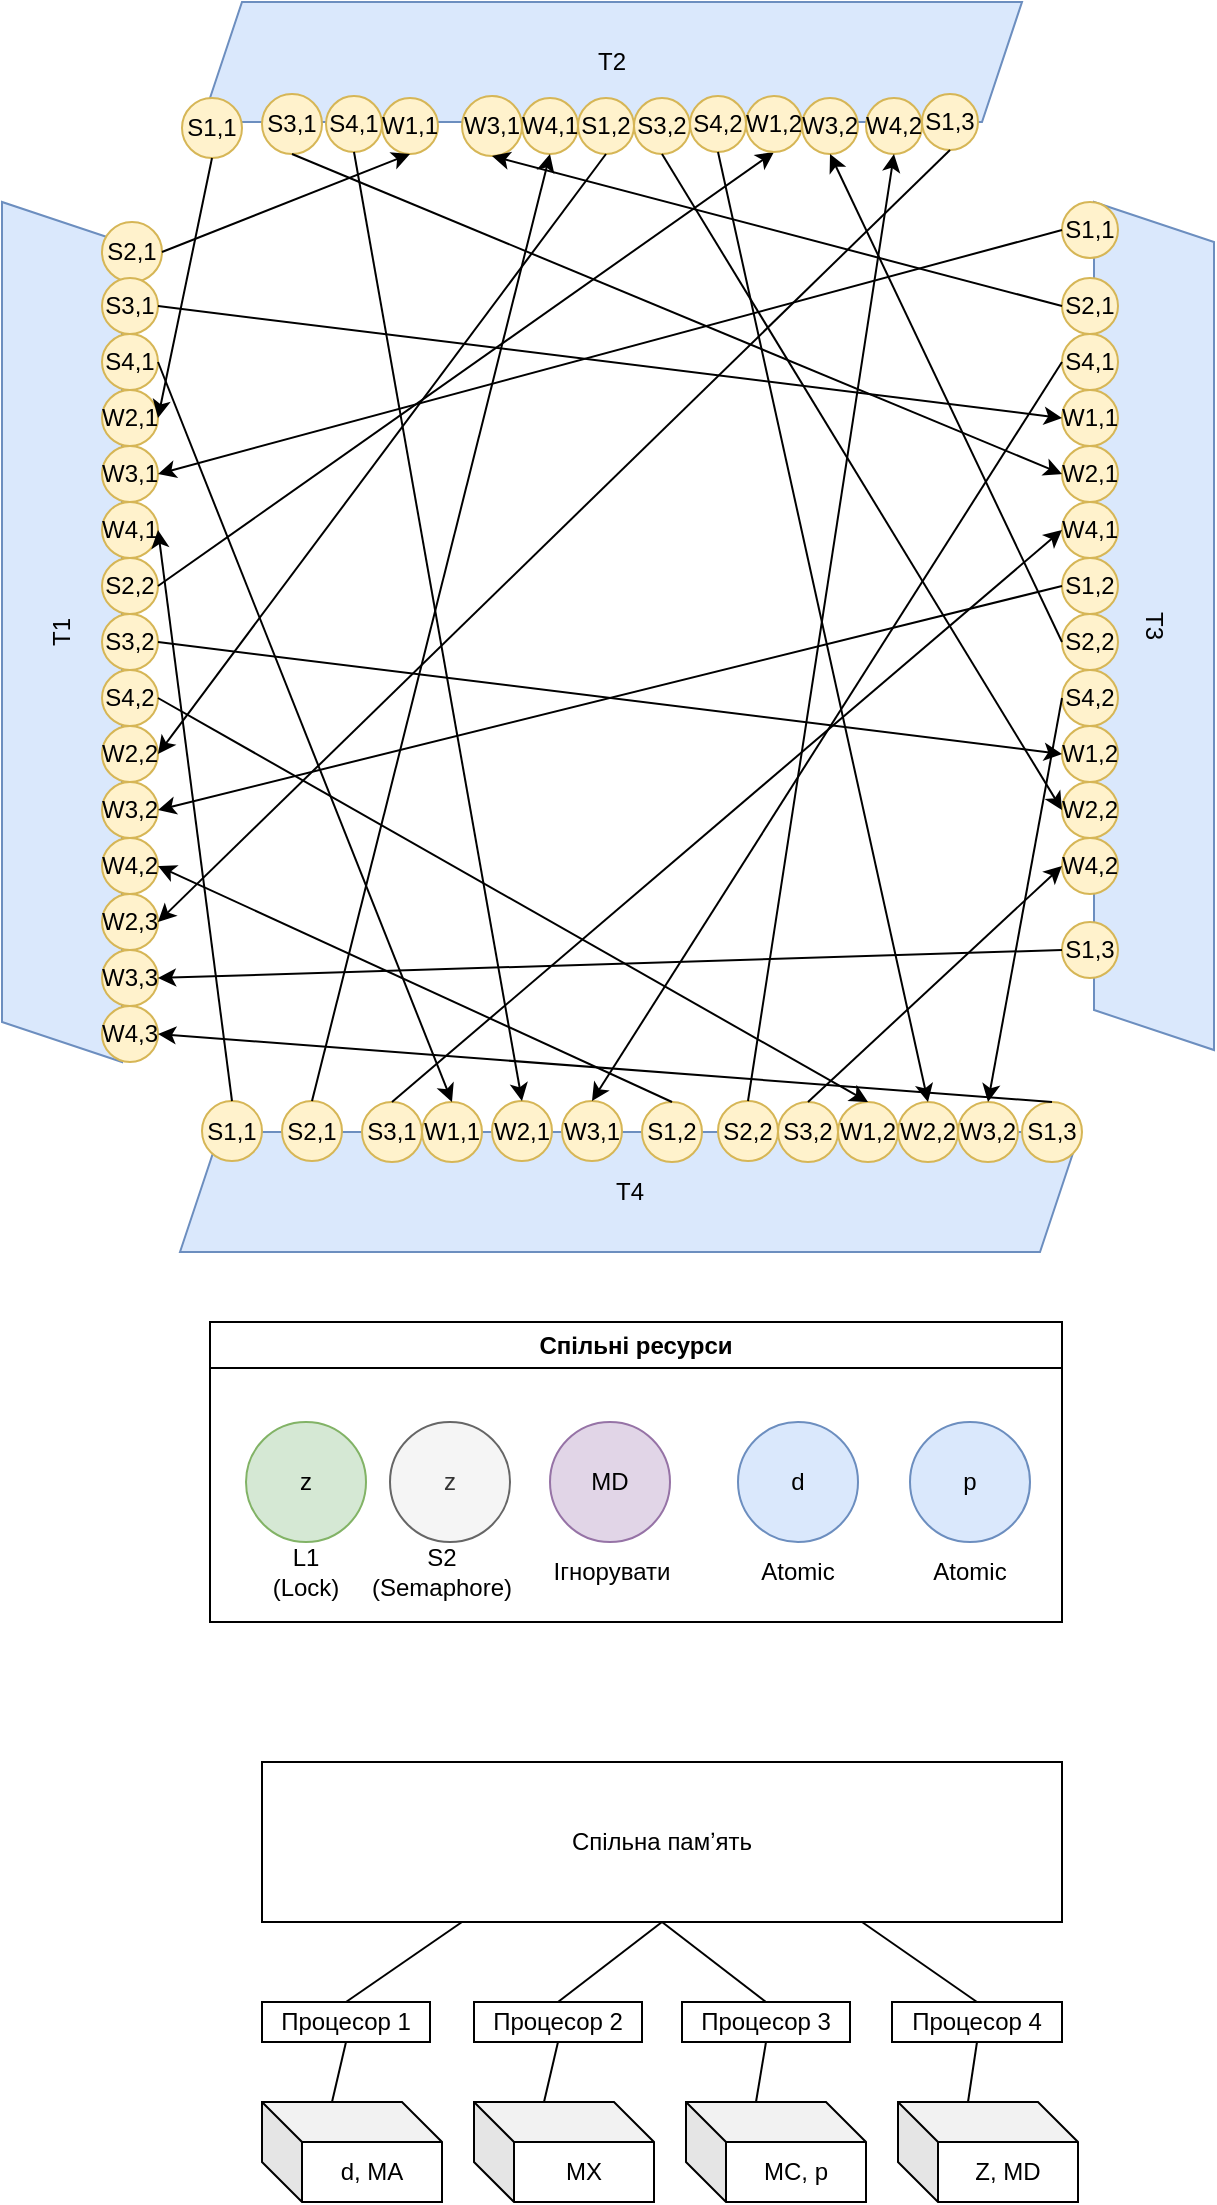 <mxfile version="26.1.1">
  <diagram name="Сторінка-1" id="In92gYPcN5SKaUIocuaQ">
    <mxGraphModel dx="604" dy="346" grid="1" gridSize="10" guides="1" tooltips="1" connect="1" arrows="1" fold="1" page="1" pageScale="1" pageWidth="827" pageHeight="1169" math="0" shadow="0">
      <root>
        <mxCell id="0" />
        <mxCell id="1" parent="0" />
        <mxCell id="Zes0WI2KeH20eFHIl-d8-1" value="T2" style="shape=parallelogram;perimeter=parallelogramPerimeter;whiteSpace=wrap;html=1;fixedSize=1;fillColor=#dae8fc;strokeColor=#6c8ebf;" parent="1" vertex="1">
          <mxGeometry x="200" y="20" width="410" height="60" as="geometry" />
        </mxCell>
        <mxCell id="Zes0WI2KeH20eFHIl-d8-2" value="T1" style="shape=parallelogram;perimeter=parallelogramPerimeter;whiteSpace=wrap;html=1;fixedSize=1;rotation=-90;fillColor=#dae8fc;strokeColor=#6c8ebf;" parent="1" vertex="1">
          <mxGeometry x="-85" y="305" width="430" height="60" as="geometry" />
        </mxCell>
        <mxCell id="Zes0WI2KeH20eFHIl-d8-4" value="T4" style="shape=parallelogram;perimeter=parallelogramPerimeter;whiteSpace=wrap;html=1;fixedSize=1;fillColor=#dae8fc;strokeColor=#6c8ebf;" parent="1" vertex="1">
          <mxGeometry x="189" y="585" width="450" height="60" as="geometry" />
        </mxCell>
        <mxCell id="Zes0WI2KeH20eFHIl-d8-5" value="T3" style="shape=parallelogram;perimeter=parallelogramPerimeter;whiteSpace=wrap;html=1;fixedSize=1;rotation=90;align=center;fillColor=#dae8fc;strokeColor=#6c8ebf;" parent="1" vertex="1">
          <mxGeometry x="464" y="302" width="424" height="60" as="geometry" />
        </mxCell>
        <mxCell id="Zes0WI2KeH20eFHIl-d8-6" value="S1,1" style="ellipse;whiteSpace=wrap;html=1;aspect=fixed;fillColor=#fff2cc;strokeColor=#d6b656;" parent="1" vertex="1">
          <mxGeometry x="190" y="68" width="30" height="30" as="geometry" />
        </mxCell>
        <mxCell id="Zes0WI2KeH20eFHIl-d8-7" value="S3,1" style="ellipse;whiteSpace=wrap;html=1;aspect=fixed;fillColor=#fff2cc;strokeColor=#d6b656;" parent="1" vertex="1">
          <mxGeometry x="230" y="66" width="30" height="30" as="geometry" />
        </mxCell>
        <mxCell id="Zes0WI2KeH20eFHIl-d8-8" value="S4,1" style="ellipse;whiteSpace=wrap;html=1;aspect=fixed;fillColor=#fff2cc;strokeColor=#d6b656;" parent="1" vertex="1">
          <mxGeometry x="262" y="67" width="28" height="28" as="geometry" />
        </mxCell>
        <mxCell id="Zes0WI2KeH20eFHIl-d8-9" value="W1,1" style="ellipse;whiteSpace=wrap;html=1;aspect=fixed;fillColor=#fff2cc;strokeColor=#d6b656;" parent="1" vertex="1">
          <mxGeometry x="290" y="68" width="28" height="28" as="geometry" />
        </mxCell>
        <mxCell id="Zes0WI2KeH20eFHIl-d8-87" value="W3,1" style="ellipse;whiteSpace=wrap;html=1;aspect=fixed;fillColor=#fff2cc;strokeColor=#d6b656;" parent="1" vertex="1">
          <mxGeometry x="330" y="67" width="30" height="30" as="geometry" />
        </mxCell>
        <mxCell id="Zes0WI2KeH20eFHIl-d8-88" value="W4,1" style="ellipse;whiteSpace=wrap;html=1;aspect=fixed;fillColor=#fff2cc;strokeColor=#d6b656;" parent="1" vertex="1">
          <mxGeometry x="360" y="68" width="28" height="28" as="geometry" />
        </mxCell>
        <mxCell id="Zes0WI2KeH20eFHIl-d8-89" value="S1,2" style="ellipse;whiteSpace=wrap;html=1;aspect=fixed;fillColor=#fff2cc;strokeColor=#d6b656;" parent="1" vertex="1">
          <mxGeometry x="388" y="68" width="28" height="28" as="geometry" />
        </mxCell>
        <mxCell id="Zes0WI2KeH20eFHIl-d8-90" value="S3,2" style="ellipse;whiteSpace=wrap;html=1;aspect=fixed;fillColor=#fff2cc;strokeColor=#d6b656;" parent="1" vertex="1">
          <mxGeometry x="416" y="68" width="28" height="28" as="geometry" />
        </mxCell>
        <mxCell id="Zes0WI2KeH20eFHIl-d8-91" value="S4,2" style="ellipse;whiteSpace=wrap;html=1;aspect=fixed;fillColor=#fff2cc;strokeColor=#d6b656;" parent="1" vertex="1">
          <mxGeometry x="444" y="67" width="28" height="28" as="geometry" />
        </mxCell>
        <mxCell id="Zes0WI2KeH20eFHIl-d8-92" value="W4,2" style="ellipse;whiteSpace=wrap;html=1;aspect=fixed;fillColor=#fff2cc;strokeColor=#d6b656;" parent="1" vertex="1">
          <mxGeometry x="532" y="68" width="28" height="28" as="geometry" />
        </mxCell>
        <mxCell id="Zes0WI2KeH20eFHIl-d8-93" value="S1,3" style="ellipse;whiteSpace=wrap;html=1;aspect=fixed;fillColor=#fff2cc;strokeColor=#d6b656;" parent="1" vertex="1">
          <mxGeometry x="560" y="66" width="28" height="28" as="geometry" />
        </mxCell>
        <mxCell id="Zes0WI2KeH20eFHIl-d8-97" value="S2,1" style="ellipse;whiteSpace=wrap;html=1;aspect=fixed;fillColor=#fff2cc;strokeColor=#d6b656;" parent="1" vertex="1">
          <mxGeometry x="150" y="130" width="30" height="30" as="geometry" />
        </mxCell>
        <mxCell id="Zes0WI2KeH20eFHIl-d8-98" value="S3,1" style="ellipse;whiteSpace=wrap;html=1;aspect=fixed;fillColor=#fff2cc;strokeColor=#d6b656;" parent="1" vertex="1">
          <mxGeometry x="150" y="158" width="28" height="28" as="geometry" />
        </mxCell>
        <mxCell id="Zes0WI2KeH20eFHIl-d8-99" value="S4,1" style="ellipse;whiteSpace=wrap;html=1;aspect=fixed;fillColor=#fff2cc;strokeColor=#d6b656;" parent="1" vertex="1">
          <mxGeometry x="150" y="186" width="28" height="28" as="geometry" />
        </mxCell>
        <mxCell id="Zes0WI2KeH20eFHIl-d8-100" value="W2,1" style="ellipse;whiteSpace=wrap;html=1;aspect=fixed;fillColor=#fff2cc;strokeColor=#d6b656;" parent="1" vertex="1">
          <mxGeometry x="150" y="214" width="28" height="28" as="geometry" />
        </mxCell>
        <mxCell id="Zes0WI2KeH20eFHIl-d8-101" value="W3,1" style="ellipse;whiteSpace=wrap;html=1;aspect=fixed;fillColor=#fff2cc;strokeColor=#d6b656;" parent="1" vertex="1">
          <mxGeometry x="150" y="242" width="28" height="28" as="geometry" />
        </mxCell>
        <mxCell id="Zes0WI2KeH20eFHIl-d8-102" value="W4,1" style="ellipse;whiteSpace=wrap;html=1;aspect=fixed;fillColor=#fff2cc;strokeColor=#d6b656;" parent="1" vertex="1">
          <mxGeometry x="150" y="270" width="28" height="28" as="geometry" />
        </mxCell>
        <mxCell id="Zes0WI2KeH20eFHIl-d8-103" value="S2,2" style="ellipse;whiteSpace=wrap;html=1;aspect=fixed;fillColor=#fff2cc;strokeColor=#d6b656;" parent="1" vertex="1">
          <mxGeometry x="150" y="298" width="28" height="28" as="geometry" />
        </mxCell>
        <mxCell id="Zes0WI2KeH20eFHIl-d8-104" value="S3,2" style="ellipse;whiteSpace=wrap;html=1;aspect=fixed;fillColor=#fff2cc;strokeColor=#d6b656;" parent="1" vertex="1">
          <mxGeometry x="150" y="326" width="28" height="28" as="geometry" />
        </mxCell>
        <mxCell id="Zes0WI2KeH20eFHIl-d8-105" value="S4,2" style="ellipse;whiteSpace=wrap;html=1;aspect=fixed;fillColor=#fff2cc;strokeColor=#d6b656;" parent="1" vertex="1">
          <mxGeometry x="150" y="354" width="28" height="28" as="geometry" />
        </mxCell>
        <mxCell id="Zes0WI2KeH20eFHIl-d8-106" value="W2,2" style="ellipse;whiteSpace=wrap;html=1;aspect=fixed;fillColor=#fff2cc;strokeColor=#d6b656;" parent="1" vertex="1">
          <mxGeometry x="150" y="382" width="28" height="28" as="geometry" />
        </mxCell>
        <mxCell id="Zes0WI2KeH20eFHIl-d8-107" value="W3,2" style="ellipse;whiteSpace=wrap;html=1;aspect=fixed;fillColor=#fff2cc;strokeColor=#d6b656;" parent="1" vertex="1">
          <mxGeometry x="150" y="410" width="28" height="28" as="geometry" />
        </mxCell>
        <mxCell id="Zes0WI2KeH20eFHIl-d8-108" value="W4,2" style="ellipse;whiteSpace=wrap;html=1;aspect=fixed;fillColor=#fff2cc;strokeColor=#d6b656;" parent="1" vertex="1">
          <mxGeometry x="150" y="438" width="28" height="28" as="geometry" />
        </mxCell>
        <mxCell id="Zes0WI2KeH20eFHIl-d8-109" value="W2,3" style="ellipse;whiteSpace=wrap;html=1;aspect=fixed;fillColor=#fff2cc;strokeColor=#d6b656;" parent="1" vertex="1">
          <mxGeometry x="150" y="466" width="28" height="28" as="geometry" />
        </mxCell>
        <mxCell id="Zes0WI2KeH20eFHIl-d8-110" value="W3,3" style="ellipse;whiteSpace=wrap;html=1;aspect=fixed;fillColor=#fff2cc;strokeColor=#d6b656;" parent="1" vertex="1">
          <mxGeometry x="150" y="494" width="28" height="28" as="geometry" />
        </mxCell>
        <mxCell id="Zes0WI2KeH20eFHIl-d8-111" value="W4,3" style="ellipse;whiteSpace=wrap;html=1;aspect=fixed;fillColor=#fff2cc;strokeColor=#d6b656;" parent="1" vertex="1">
          <mxGeometry x="150" y="522" width="28" height="28" as="geometry" />
        </mxCell>
        <mxCell id="Zes0WI2KeH20eFHIl-d8-112" value="S1,1" style="ellipse;whiteSpace=wrap;html=1;aspect=fixed;fillColor=#fff2cc;strokeColor=#d6b656;" parent="1" vertex="1">
          <mxGeometry x="630" y="120" width="28" height="28" as="geometry" />
        </mxCell>
        <mxCell id="Zes0WI2KeH20eFHIl-d8-114" value="S2,1" style="ellipse;whiteSpace=wrap;html=1;aspect=fixed;fillColor=#fff2cc;strokeColor=#d6b656;" parent="1" vertex="1">
          <mxGeometry x="630" y="158" width="28" height="28" as="geometry" />
        </mxCell>
        <mxCell id="Zes0WI2KeH20eFHIl-d8-115" value="S4,1" style="ellipse;whiteSpace=wrap;html=1;aspect=fixed;fillColor=#fff2cc;strokeColor=#d6b656;" parent="1" vertex="1">
          <mxGeometry x="630" y="186" width="28" height="28" as="geometry" />
        </mxCell>
        <mxCell id="Zes0WI2KeH20eFHIl-d8-116" value="W1,1" style="ellipse;whiteSpace=wrap;html=1;aspect=fixed;fillColor=#fff2cc;strokeColor=#d6b656;" parent="1" vertex="1">
          <mxGeometry x="630" y="214" width="28" height="28" as="geometry" />
        </mxCell>
        <mxCell id="Zes0WI2KeH20eFHIl-d8-117" value="W2,1" style="ellipse;whiteSpace=wrap;html=1;aspect=fixed;fillColor=#fff2cc;strokeColor=#d6b656;" parent="1" vertex="1">
          <mxGeometry x="630" y="242" width="28" height="28" as="geometry" />
        </mxCell>
        <mxCell id="Zes0WI2KeH20eFHIl-d8-118" value="W4,1" style="ellipse;whiteSpace=wrap;html=1;aspect=fixed;fillColor=#fff2cc;strokeColor=#d6b656;" parent="1" vertex="1">
          <mxGeometry x="630" y="270" width="28" height="28" as="geometry" />
        </mxCell>
        <mxCell id="Zes0WI2KeH20eFHIl-d8-119" value="S1,2" style="ellipse;whiteSpace=wrap;html=1;aspect=fixed;fillColor=#fff2cc;strokeColor=#d6b656;" parent="1" vertex="1">
          <mxGeometry x="630" y="298" width="28" height="28" as="geometry" />
        </mxCell>
        <mxCell id="Zes0WI2KeH20eFHIl-d8-120" value="S2,2" style="ellipse;whiteSpace=wrap;html=1;aspect=fixed;fillColor=#fff2cc;strokeColor=#d6b656;" parent="1" vertex="1">
          <mxGeometry x="630" y="326" width="28" height="28" as="geometry" />
        </mxCell>
        <mxCell id="Zes0WI2KeH20eFHIl-d8-121" value="S4,2" style="ellipse;whiteSpace=wrap;html=1;aspect=fixed;fillColor=#fff2cc;strokeColor=#d6b656;" parent="1" vertex="1">
          <mxGeometry x="630" y="354" width="28" height="28" as="geometry" />
        </mxCell>
        <mxCell id="Zes0WI2KeH20eFHIl-d8-122" value="W1,2" style="ellipse;whiteSpace=wrap;html=1;aspect=fixed;fillColor=#fff2cc;strokeColor=#d6b656;" parent="1" vertex="1">
          <mxGeometry x="630" y="382" width="28" height="28" as="geometry" />
        </mxCell>
        <mxCell id="Zes0WI2KeH20eFHIl-d8-123" value="W2,2" style="ellipse;whiteSpace=wrap;html=1;aspect=fixed;fillColor=#fff2cc;strokeColor=#d6b656;" parent="1" vertex="1">
          <mxGeometry x="630" y="410" width="28" height="28" as="geometry" />
        </mxCell>
        <mxCell id="Zes0WI2KeH20eFHIl-d8-124" value="W4,2" style="ellipse;whiteSpace=wrap;html=1;aspect=fixed;fillColor=#fff2cc;strokeColor=#d6b656;" parent="1" vertex="1">
          <mxGeometry x="630" y="438" width="28" height="28" as="geometry" />
        </mxCell>
        <mxCell id="Zes0WI2KeH20eFHIl-d8-125" value="S1,3" style="ellipse;whiteSpace=wrap;html=1;aspect=fixed;fillColor=#fff2cc;strokeColor=#d6b656;" parent="1" vertex="1">
          <mxGeometry x="630" y="480" width="28" height="28" as="geometry" />
        </mxCell>
        <mxCell id="Zes0WI2KeH20eFHIl-d8-126" value="S1,1" style="ellipse;whiteSpace=wrap;html=1;aspect=fixed;fillColor=#fff2cc;strokeColor=#d6b656;" parent="1" vertex="1">
          <mxGeometry x="200" y="569.5" width="30" height="30" as="geometry" />
        </mxCell>
        <mxCell id="Zes0WI2KeH20eFHIl-d8-128" value="S2,1" style="ellipse;whiteSpace=wrap;html=1;aspect=fixed;fillColor=#fff2cc;strokeColor=#d6b656;" parent="1" vertex="1">
          <mxGeometry x="240" y="569.5" width="30" height="30" as="geometry" />
        </mxCell>
        <mxCell id="Zes0WI2KeH20eFHIl-d8-129" value="S3,1" style="ellipse;whiteSpace=wrap;html=1;aspect=fixed;fillColor=#fff2cc;strokeColor=#d6b656;" parent="1" vertex="1">
          <mxGeometry x="280" y="570" width="30" height="30" as="geometry" />
        </mxCell>
        <mxCell id="Zes0WI2KeH20eFHIl-d8-130" value="W1,1" style="ellipse;whiteSpace=wrap;html=1;aspect=fixed;fillColor=#fff2cc;strokeColor=#d6b656;" parent="1" vertex="1">
          <mxGeometry x="310" y="570" width="30" height="30" as="geometry" />
        </mxCell>
        <mxCell id="Zes0WI2KeH20eFHIl-d8-131" value="W2,1" style="ellipse;whiteSpace=wrap;html=1;aspect=fixed;fillColor=#fff2cc;strokeColor=#d6b656;" parent="1" vertex="1">
          <mxGeometry x="345" y="569.5" width="30" height="30" as="geometry" />
        </mxCell>
        <mxCell id="Zes0WI2KeH20eFHIl-d8-132" value="W3,1" style="ellipse;whiteSpace=wrap;html=1;aspect=fixed;fillColor=#fff2cc;strokeColor=#d6b656;" parent="1" vertex="1">
          <mxGeometry x="380" y="569.5" width="30" height="30" as="geometry" />
        </mxCell>
        <mxCell id="Zes0WI2KeH20eFHIl-d8-133" value="S1,2" style="ellipse;whiteSpace=wrap;html=1;aspect=fixed;fillColor=#fff2cc;strokeColor=#d6b656;" parent="1" vertex="1">
          <mxGeometry x="420" y="570" width="30" height="30" as="geometry" />
        </mxCell>
        <mxCell id="Zes0WI2KeH20eFHIl-d8-134" value="S2,2" style="ellipse;whiteSpace=wrap;html=1;aspect=fixed;fillColor=#fff2cc;strokeColor=#d6b656;" parent="1" vertex="1">
          <mxGeometry x="458" y="569.5" width="30" height="30" as="geometry" />
        </mxCell>
        <mxCell id="Zes0WI2KeH20eFHIl-d8-135" value="S3,2" style="ellipse;whiteSpace=wrap;html=1;aspect=fixed;fillColor=#fff2cc;strokeColor=#d6b656;" parent="1" vertex="1">
          <mxGeometry x="488" y="570" width="30" height="30" as="geometry" />
        </mxCell>
        <mxCell id="Zes0WI2KeH20eFHIl-d8-136" value="W1,2" style="ellipse;whiteSpace=wrap;html=1;aspect=fixed;fillColor=#fff2cc;strokeColor=#d6b656;" parent="1" vertex="1">
          <mxGeometry x="518" y="570" width="30" height="30" as="geometry" />
        </mxCell>
        <mxCell id="Zes0WI2KeH20eFHIl-d8-137" value="W2,2" style="ellipse;whiteSpace=wrap;html=1;aspect=fixed;fillColor=#fff2cc;strokeColor=#d6b656;" parent="1" vertex="1">
          <mxGeometry x="548" y="570" width="30" height="30" as="geometry" />
        </mxCell>
        <mxCell id="Zes0WI2KeH20eFHIl-d8-138" value="W3,2" style="ellipse;whiteSpace=wrap;html=1;aspect=fixed;fillColor=#fff2cc;strokeColor=#d6b656;" parent="1" vertex="1">
          <mxGeometry x="578" y="570" width="30" height="30" as="geometry" />
        </mxCell>
        <mxCell id="Zes0WI2KeH20eFHIl-d8-139" value="S1,3" style="ellipse;whiteSpace=wrap;html=1;aspect=fixed;fillColor=#fff2cc;strokeColor=#d6b656;" parent="1" vertex="1">
          <mxGeometry x="610" y="570" width="30" height="30" as="geometry" />
        </mxCell>
        <mxCell id="Zes0WI2KeH20eFHIl-d8-140" value="" style="endArrow=classic;html=1;rounded=0;entryX=0.5;entryY=1;entryDx=0;entryDy=0;" parent="1" target="Zes0WI2KeH20eFHIl-d8-9" edge="1">
          <mxGeometry width="50" height="50" relative="1" as="geometry">
            <mxPoint x="180" y="145" as="sourcePoint" />
            <mxPoint x="230" y="95" as="targetPoint" />
          </mxGeometry>
        </mxCell>
        <mxCell id="Zes0WI2KeH20eFHIl-d8-141" value="" style="endArrow=classic;html=1;rounded=0;exitX=1;exitY=0.5;exitDx=0;exitDy=0;entryX=0;entryY=0.5;entryDx=0;entryDy=0;" parent="1" source="Zes0WI2KeH20eFHIl-d8-98" target="Zes0WI2KeH20eFHIl-d8-116" edge="1">
          <mxGeometry width="50" height="50" relative="1" as="geometry">
            <mxPoint x="180" y="170" as="sourcePoint" />
            <mxPoint x="230" y="120" as="targetPoint" />
          </mxGeometry>
        </mxCell>
        <mxCell id="Zes0WI2KeH20eFHIl-d8-142" value="" style="endArrow=classic;html=1;rounded=0;exitX=1;exitY=0.5;exitDx=0;exitDy=0;entryX=0.5;entryY=0;entryDx=0;entryDy=0;" parent="1" source="Zes0WI2KeH20eFHIl-d8-99" target="Zes0WI2KeH20eFHIl-d8-130" edge="1">
          <mxGeometry width="50" height="50" relative="1" as="geometry">
            <mxPoint x="210" y="260" as="sourcePoint" />
            <mxPoint x="260" y="210" as="targetPoint" />
          </mxGeometry>
        </mxCell>
        <mxCell id="Zes0WI2KeH20eFHIl-d8-143" value="" style="endArrow=classic;html=1;rounded=0;exitX=1;exitY=0.5;exitDx=0;exitDy=0;entryX=0.5;entryY=1;entryDx=0;entryDy=0;" parent="1" source="Zes0WI2KeH20eFHIl-d8-103" target="Zes0WI2KeH20eFHIl-d8-145" edge="1">
          <mxGeometry width="50" height="50" relative="1" as="geometry">
            <mxPoint x="180" y="310" as="sourcePoint" />
            <mxPoint x="290" y="210" as="targetPoint" />
          </mxGeometry>
        </mxCell>
        <mxCell id="Zes0WI2KeH20eFHIl-d8-144" value="W3,2" style="ellipse;whiteSpace=wrap;html=1;aspect=fixed;fillColor=#fff2cc;strokeColor=#d6b656;" parent="1" vertex="1">
          <mxGeometry x="500" y="68" width="28" height="28" as="geometry" />
        </mxCell>
        <mxCell id="Zes0WI2KeH20eFHIl-d8-145" value="W1,2" style="ellipse;whiteSpace=wrap;html=1;aspect=fixed;fillColor=#fff2cc;strokeColor=#d6b656;" parent="1" vertex="1">
          <mxGeometry x="472" y="67" width="28" height="28" as="geometry" />
        </mxCell>
        <mxCell id="Zes0WI2KeH20eFHIl-d8-147" value="" style="endArrow=classic;html=1;rounded=0;exitX=1;exitY=0.5;exitDx=0;exitDy=0;entryX=0;entryY=0.5;entryDx=0;entryDy=0;" parent="1" source="Zes0WI2KeH20eFHIl-d8-104" target="Zes0WI2KeH20eFHIl-d8-122" edge="1">
          <mxGeometry width="50" height="50" relative="1" as="geometry">
            <mxPoint x="190" y="340" as="sourcePoint" />
            <mxPoint x="240" y="290" as="targetPoint" />
          </mxGeometry>
        </mxCell>
        <mxCell id="Zes0WI2KeH20eFHIl-d8-148" value="" style="endArrow=classic;html=1;rounded=0;exitX=1;exitY=0.5;exitDx=0;exitDy=0;entryX=0.5;entryY=0;entryDx=0;entryDy=0;" parent="1" source="Zes0WI2KeH20eFHIl-d8-105" target="Zes0WI2KeH20eFHIl-d8-136" edge="1">
          <mxGeometry width="50" height="50" relative="1" as="geometry">
            <mxPoint x="270" y="430" as="sourcePoint" />
            <mxPoint x="320" y="380" as="targetPoint" />
          </mxGeometry>
        </mxCell>
        <mxCell id="Zes0WI2KeH20eFHIl-d8-149" value="" style="endArrow=classic;html=1;rounded=0;exitX=0.5;exitY=1;exitDx=0;exitDy=0;entryX=1;entryY=0.5;entryDx=0;entryDy=0;" parent="1" source="Zes0WI2KeH20eFHIl-d8-6" target="Zes0WI2KeH20eFHIl-d8-100" edge="1">
          <mxGeometry width="50" height="50" relative="1" as="geometry">
            <mxPoint x="262" y="158" as="sourcePoint" />
            <mxPoint x="312" y="108" as="targetPoint" />
          </mxGeometry>
        </mxCell>
        <mxCell id="Zes0WI2KeH20eFHIl-d8-150" value="" style="endArrow=classic;html=1;rounded=0;exitX=0.5;exitY=1;exitDx=0;exitDy=0;entryX=0;entryY=0.5;entryDx=0;entryDy=0;" parent="1" source="Zes0WI2KeH20eFHIl-d8-7" target="Zes0WI2KeH20eFHIl-d8-117" edge="1">
          <mxGeometry width="50" height="50" relative="1" as="geometry">
            <mxPoint x="260" y="180" as="sourcePoint" />
            <mxPoint x="310" y="130" as="targetPoint" />
          </mxGeometry>
        </mxCell>
        <mxCell id="Zes0WI2KeH20eFHIl-d8-151" value="" style="endArrow=classic;html=1;rounded=0;exitX=0.5;exitY=1;exitDx=0;exitDy=0;entryX=0.5;entryY=0;entryDx=0;entryDy=0;" parent="1" source="Zes0WI2KeH20eFHIl-d8-8" target="Zes0WI2KeH20eFHIl-d8-131" edge="1">
          <mxGeometry width="50" height="50" relative="1" as="geometry">
            <mxPoint x="280" y="180" as="sourcePoint" />
            <mxPoint x="330" y="130" as="targetPoint" />
          </mxGeometry>
        </mxCell>
        <mxCell id="Zes0WI2KeH20eFHIl-d8-152" value="" style="endArrow=classic;html=1;rounded=0;exitX=0.5;exitY=1;exitDx=0;exitDy=0;entryX=1;entryY=0.5;entryDx=0;entryDy=0;" parent="1" source="Zes0WI2KeH20eFHIl-d8-89" target="Zes0WI2KeH20eFHIl-d8-106" edge="1">
          <mxGeometry width="50" height="50" relative="1" as="geometry">
            <mxPoint x="390" y="160" as="sourcePoint" />
            <mxPoint x="440" y="110" as="targetPoint" />
          </mxGeometry>
        </mxCell>
        <mxCell id="Zes0WI2KeH20eFHIl-d8-153" value="" style="endArrow=classic;html=1;rounded=0;exitX=0.5;exitY=1;exitDx=0;exitDy=0;entryX=0;entryY=0.5;entryDx=0;entryDy=0;" parent="1" source="Zes0WI2KeH20eFHIl-d8-90" target="Zes0WI2KeH20eFHIl-d8-123" edge="1">
          <mxGeometry width="50" height="50" relative="1" as="geometry">
            <mxPoint x="420" y="270" as="sourcePoint" />
            <mxPoint x="470" y="220" as="targetPoint" />
          </mxGeometry>
        </mxCell>
        <mxCell id="Zes0WI2KeH20eFHIl-d8-154" value="" style="endArrow=classic;html=1;rounded=0;exitX=0.5;exitY=1;exitDx=0;exitDy=0;entryX=0.5;entryY=0;entryDx=0;entryDy=0;" parent="1" source="Zes0WI2KeH20eFHIl-d8-91" target="Zes0WI2KeH20eFHIl-d8-137" edge="1">
          <mxGeometry width="50" height="50" relative="1" as="geometry">
            <mxPoint x="430" y="260" as="sourcePoint" />
            <mxPoint x="480" y="210" as="targetPoint" />
          </mxGeometry>
        </mxCell>
        <mxCell id="Zes0WI2KeH20eFHIl-d8-155" value="" style="endArrow=classic;html=1;rounded=0;exitX=0.5;exitY=1;exitDx=0;exitDy=0;entryX=1;entryY=0.5;entryDx=0;entryDy=0;" parent="1" source="Zes0WI2KeH20eFHIl-d8-93" target="Zes0WI2KeH20eFHIl-d8-109" edge="1">
          <mxGeometry width="50" height="50" relative="1" as="geometry">
            <mxPoint x="540" y="200" as="sourcePoint" />
            <mxPoint x="590" y="150" as="targetPoint" />
          </mxGeometry>
        </mxCell>
        <mxCell id="Zes0WI2KeH20eFHIl-d8-156" value="" style="endArrow=classic;html=1;rounded=0;exitX=0;exitY=0.5;exitDx=0;exitDy=0;entryX=1;entryY=0.5;entryDx=0;entryDy=0;" parent="1" source="Zes0WI2KeH20eFHIl-d8-112" target="Zes0WI2KeH20eFHIl-d8-101" edge="1">
          <mxGeometry width="50" height="50" relative="1" as="geometry">
            <mxPoint x="540" y="210" as="sourcePoint" />
            <mxPoint x="590" y="160" as="targetPoint" />
          </mxGeometry>
        </mxCell>
        <mxCell id="Zes0WI2KeH20eFHIl-d8-157" value="" style="endArrow=classic;html=1;rounded=0;exitX=0;exitY=0.5;exitDx=0;exitDy=0;entryX=0.5;entryY=1;entryDx=0;entryDy=0;" parent="1" source="Zes0WI2KeH20eFHIl-d8-114" target="Zes0WI2KeH20eFHIl-d8-87" edge="1">
          <mxGeometry width="50" height="50" relative="1" as="geometry">
            <mxPoint x="420" y="310" as="sourcePoint" />
            <mxPoint x="470" y="260" as="targetPoint" />
          </mxGeometry>
        </mxCell>
        <mxCell id="Zes0WI2KeH20eFHIl-d8-158" value="" style="endArrow=classic;html=1;rounded=0;exitX=0;exitY=0.5;exitDx=0;exitDy=0;entryX=0.5;entryY=0;entryDx=0;entryDy=0;" parent="1" source="Zes0WI2KeH20eFHIl-d8-115" target="Zes0WI2KeH20eFHIl-d8-132" edge="1">
          <mxGeometry width="50" height="50" relative="1" as="geometry">
            <mxPoint x="430" y="320" as="sourcePoint" />
            <mxPoint x="480" y="270" as="targetPoint" />
          </mxGeometry>
        </mxCell>
        <mxCell id="Zes0WI2KeH20eFHIl-d8-159" value="" style="endArrow=classic;html=1;rounded=0;exitX=0;exitY=0.5;exitDx=0;exitDy=0;entryX=1;entryY=0.5;entryDx=0;entryDy=0;" parent="1" source="Zes0WI2KeH20eFHIl-d8-119" target="Zes0WI2KeH20eFHIl-d8-107" edge="1">
          <mxGeometry width="50" height="50" relative="1" as="geometry">
            <mxPoint x="420" y="360" as="sourcePoint" />
            <mxPoint x="470" y="310" as="targetPoint" />
          </mxGeometry>
        </mxCell>
        <mxCell id="Zes0WI2KeH20eFHIl-d8-160" value="" style="endArrow=classic;html=1;rounded=0;exitX=0;exitY=0.5;exitDx=0;exitDy=0;entryX=0.5;entryY=1;entryDx=0;entryDy=0;" parent="1" source="Zes0WI2KeH20eFHIl-d8-120" target="Zes0WI2KeH20eFHIl-d8-144" edge="1">
          <mxGeometry width="50" height="50" relative="1" as="geometry">
            <mxPoint x="390" y="460" as="sourcePoint" />
            <mxPoint x="440" y="410" as="targetPoint" />
          </mxGeometry>
        </mxCell>
        <mxCell id="Zes0WI2KeH20eFHIl-d8-161" value="" style="endArrow=classic;html=1;rounded=0;exitX=0;exitY=0.5;exitDx=0;exitDy=0;entryX=0.5;entryY=0;entryDx=0;entryDy=0;" parent="1" source="Zes0WI2KeH20eFHIl-d8-121" target="Zes0WI2KeH20eFHIl-d8-138" edge="1">
          <mxGeometry width="50" height="50" relative="1" as="geometry">
            <mxPoint x="420" y="450" as="sourcePoint" />
            <mxPoint x="470" y="400" as="targetPoint" />
          </mxGeometry>
        </mxCell>
        <mxCell id="Zes0WI2KeH20eFHIl-d8-162" value="" style="endArrow=classic;html=1;rounded=0;exitX=0;exitY=0.5;exitDx=0;exitDy=0;entryX=1;entryY=0.5;entryDx=0;entryDy=0;" parent="1" source="Zes0WI2KeH20eFHIl-d8-125" target="Zes0WI2KeH20eFHIl-d8-110" edge="1">
          <mxGeometry width="50" height="50" relative="1" as="geometry">
            <mxPoint x="550" y="480" as="sourcePoint" />
            <mxPoint x="600" y="430" as="targetPoint" />
          </mxGeometry>
        </mxCell>
        <mxCell id="Zes0WI2KeH20eFHIl-d8-163" value="" style="endArrow=classic;html=1;rounded=0;exitX=0.5;exitY=0;exitDx=0;exitDy=0;entryX=1;entryY=0.5;entryDx=0;entryDy=0;" parent="1" source="Zes0WI2KeH20eFHIl-d8-126" target="Zes0WI2KeH20eFHIl-d8-102" edge="1">
          <mxGeometry width="50" height="50" relative="1" as="geometry">
            <mxPoint x="250" y="520" as="sourcePoint" />
            <mxPoint x="300" y="470" as="targetPoint" />
          </mxGeometry>
        </mxCell>
        <mxCell id="Zes0WI2KeH20eFHIl-d8-164" value="" style="endArrow=classic;html=1;rounded=0;exitX=0.5;exitY=0;exitDx=0;exitDy=0;entryX=0.5;entryY=1;entryDx=0;entryDy=0;" parent="1" source="Zes0WI2KeH20eFHIl-d8-128" target="Zes0WI2KeH20eFHIl-d8-88" edge="1">
          <mxGeometry width="50" height="50" relative="1" as="geometry">
            <mxPoint x="260" y="560" as="sourcePoint" />
            <mxPoint x="310" y="510" as="targetPoint" />
          </mxGeometry>
        </mxCell>
        <mxCell id="Zes0WI2KeH20eFHIl-d8-165" value="" style="endArrow=classic;html=1;rounded=0;exitX=0.5;exitY=0;exitDx=0;exitDy=0;entryX=0;entryY=0.5;entryDx=0;entryDy=0;" parent="1" source="Zes0WI2KeH20eFHIl-d8-129" target="Zes0WI2KeH20eFHIl-d8-118" edge="1">
          <mxGeometry width="50" height="50" relative="1" as="geometry">
            <mxPoint x="390" y="490" as="sourcePoint" />
            <mxPoint x="440" y="440" as="targetPoint" />
          </mxGeometry>
        </mxCell>
        <mxCell id="Zes0WI2KeH20eFHIl-d8-166" value="" style="endArrow=classic;html=1;rounded=0;exitX=0.5;exitY=0;exitDx=0;exitDy=0;entryX=1;entryY=0.5;entryDx=0;entryDy=0;" parent="1" source="Zes0WI2KeH20eFHIl-d8-133" target="Zes0WI2KeH20eFHIl-d8-108" edge="1">
          <mxGeometry width="50" height="50" relative="1" as="geometry">
            <mxPoint x="440" y="560" as="sourcePoint" />
            <mxPoint x="490" y="510" as="targetPoint" />
          </mxGeometry>
        </mxCell>
        <mxCell id="Zes0WI2KeH20eFHIl-d8-167" value="" style="endArrow=classic;html=1;rounded=0;exitX=0.5;exitY=0;exitDx=0;exitDy=0;entryX=0.5;entryY=1;entryDx=0;entryDy=0;" parent="1" source="Zes0WI2KeH20eFHIl-d8-134" target="Zes0WI2KeH20eFHIl-d8-92" edge="1">
          <mxGeometry width="50" height="50" relative="1" as="geometry">
            <mxPoint x="470" y="560" as="sourcePoint" />
            <mxPoint x="520" y="510" as="targetPoint" />
          </mxGeometry>
        </mxCell>
        <mxCell id="Zes0WI2KeH20eFHIl-d8-168" value="" style="endArrow=classic;html=1;rounded=0;exitX=0.5;exitY=0;exitDx=0;exitDy=0;entryX=0;entryY=0.5;entryDx=0;entryDy=0;" parent="1" source="Zes0WI2KeH20eFHIl-d8-135" target="Zes0WI2KeH20eFHIl-d8-124" edge="1">
          <mxGeometry width="50" height="50" relative="1" as="geometry">
            <mxPoint x="490" y="560" as="sourcePoint" />
            <mxPoint x="540" y="510" as="targetPoint" />
          </mxGeometry>
        </mxCell>
        <mxCell id="Zes0WI2KeH20eFHIl-d8-169" value="" style="endArrow=classic;html=1;rounded=0;exitX=0.5;exitY=0;exitDx=0;exitDy=0;entryX=1;entryY=0.5;entryDx=0;entryDy=0;" parent="1" source="Zes0WI2KeH20eFHIl-d8-139" target="Zes0WI2KeH20eFHIl-d8-111" edge="1">
          <mxGeometry width="50" height="50" relative="1" as="geometry">
            <mxPoint x="520" y="500" as="sourcePoint" />
            <mxPoint x="570" y="450" as="targetPoint" />
          </mxGeometry>
        </mxCell>
        <mxCell id="Zes0WI2KeH20eFHIl-d8-170" value="Спільні ресурси" style="swimlane;whiteSpace=wrap;html=1;" parent="1" vertex="1">
          <mxGeometry x="204" y="680" width="426" height="150" as="geometry">
            <mxRectangle x="160" y="680" width="130" height="30" as="alternateBounds" />
          </mxGeometry>
        </mxCell>
        <mxCell id="Zes0WI2KeH20eFHIl-d8-171" value="z" style="ellipse;whiteSpace=wrap;html=1;aspect=fixed;fillColor=#d5e8d4;strokeColor=#82b366;" parent="Zes0WI2KeH20eFHIl-d8-170" vertex="1">
          <mxGeometry x="18" y="50" width="60" height="60" as="geometry" />
        </mxCell>
        <mxCell id="Zes0WI2KeH20eFHIl-d8-172" value="d" style="ellipse;whiteSpace=wrap;html=1;aspect=fixed;fillColor=#dae8fc;strokeColor=#6c8ebf;" parent="Zes0WI2KeH20eFHIl-d8-170" vertex="1">
          <mxGeometry x="264" y="50" width="60" height="60" as="geometry" />
        </mxCell>
        <mxCell id="Zes0WI2KeH20eFHIl-d8-173" value="p" style="ellipse;whiteSpace=wrap;html=1;aspect=fixed;fillColor=#dae8fc;strokeColor=#6c8ebf;" parent="Zes0WI2KeH20eFHIl-d8-170" vertex="1">
          <mxGeometry x="350" y="50" width="60" height="60" as="geometry" />
        </mxCell>
        <mxCell id="Zes0WI2KeH20eFHIl-d8-176" value="z" style="ellipse;whiteSpace=wrap;html=1;aspect=fixed;fillColor=#f5f5f5;fontColor=#333333;strokeColor=#666666;" parent="Zes0WI2KeH20eFHIl-d8-170" vertex="1">
          <mxGeometry x="90" y="50" width="60" height="60" as="geometry" />
        </mxCell>
        <mxCell id="Zes0WI2KeH20eFHIl-d8-177" value="MD" style="ellipse;whiteSpace=wrap;html=1;aspect=fixed;fillColor=#e1d5e7;strokeColor=#9673a6;" parent="Zes0WI2KeH20eFHIl-d8-170" vertex="1">
          <mxGeometry x="170" y="50" width="60" height="60" as="geometry" />
        </mxCell>
        <mxCell id="Zes0WI2KeH20eFHIl-d8-178" value="Ігнорувати" style="text;html=1;align=center;verticalAlign=middle;whiteSpace=wrap;rounded=0;" parent="Zes0WI2KeH20eFHIl-d8-170" vertex="1">
          <mxGeometry x="171" y="110" width="60" height="30" as="geometry" />
        </mxCell>
        <mxCell id="Zes0WI2KeH20eFHIl-d8-179" value="L1&lt;div&gt;(Lock)&lt;/div&gt;" style="text;html=1;align=center;verticalAlign=middle;whiteSpace=wrap;rounded=0;" parent="Zes0WI2KeH20eFHIl-d8-170" vertex="1">
          <mxGeometry x="18" y="110" width="60" height="30" as="geometry" />
        </mxCell>
        <mxCell id="Zes0WI2KeH20eFHIl-d8-180" value="Atomic" style="text;html=1;align=center;verticalAlign=middle;whiteSpace=wrap;rounded=0;" parent="Zes0WI2KeH20eFHIl-d8-170" vertex="1">
          <mxGeometry x="264" y="110" width="60" height="30" as="geometry" />
        </mxCell>
        <mxCell id="Zes0WI2KeH20eFHIl-d8-181" value="S2&lt;div&gt;(Semaphore)&lt;/div&gt;" style="text;html=1;align=center;verticalAlign=middle;whiteSpace=wrap;rounded=0;" parent="Zes0WI2KeH20eFHIl-d8-170" vertex="1">
          <mxGeometry x="86" y="110" width="60" height="30" as="geometry" />
        </mxCell>
        <mxCell id="Zes0WI2KeH20eFHIl-d8-182" value="Atomic" style="text;html=1;align=center;verticalAlign=middle;whiteSpace=wrap;rounded=0;" parent="Zes0WI2KeH20eFHIl-d8-170" vertex="1">
          <mxGeometry x="350" y="110" width="60" height="30" as="geometry" />
        </mxCell>
        <mxCell id="Zes0WI2KeH20eFHIl-d8-183" value="Спільна памʼять" style="rounded=0;whiteSpace=wrap;html=1;" parent="1" vertex="1">
          <mxGeometry x="230" y="900" width="400" height="80" as="geometry" />
        </mxCell>
        <mxCell id="Zes0WI2KeH20eFHIl-d8-184" value="Процесор 4" style="rounded=0;whiteSpace=wrap;html=1;" parent="1" vertex="1">
          <mxGeometry x="545" y="1020" width="85" height="20" as="geometry" />
        </mxCell>
        <mxCell id="Zes0WI2KeH20eFHIl-d8-185" value="Процесор 1" style="rounded=0;whiteSpace=wrap;html=1;" parent="1" vertex="1">
          <mxGeometry x="230" y="1020" width="84" height="20" as="geometry" />
        </mxCell>
        <mxCell id="Zes0WI2KeH20eFHIl-d8-186" value="Процесор 3" style="rounded=0;whiteSpace=wrap;html=1;" parent="1" vertex="1">
          <mxGeometry x="440" y="1020" width="84" height="20" as="geometry" />
        </mxCell>
        <mxCell id="Zes0WI2KeH20eFHIl-d8-187" value="Процесор 2" style="rounded=0;whiteSpace=wrap;html=1;" parent="1" vertex="1">
          <mxGeometry x="336" y="1020" width="84" height="20" as="geometry" />
        </mxCell>
        <mxCell id="Zes0WI2KeH20eFHIl-d8-191" value="" style="endArrow=none;html=1;rounded=0;exitX=0.5;exitY=0;exitDx=0;exitDy=0;entryX=0.25;entryY=1;entryDx=0;entryDy=0;" parent="1" source="Zes0WI2KeH20eFHIl-d8-185" target="Zes0WI2KeH20eFHIl-d8-183" edge="1">
          <mxGeometry width="50" height="50" relative="1" as="geometry">
            <mxPoint x="390" y="1070" as="sourcePoint" />
            <mxPoint x="320" y="990" as="targetPoint" />
          </mxGeometry>
        </mxCell>
        <mxCell id="Zes0WI2KeH20eFHIl-d8-193" value="" style="endArrow=none;html=1;rounded=0;exitX=0.5;exitY=0;exitDx=0;exitDy=0;entryX=0.5;entryY=1;entryDx=0;entryDy=0;" parent="1" source="Zes0WI2KeH20eFHIl-d8-187" target="Zes0WI2KeH20eFHIl-d8-183" edge="1">
          <mxGeometry width="50" height="50" relative="1" as="geometry">
            <mxPoint x="360" y="1100" as="sourcePoint" />
            <mxPoint x="410" y="1050" as="targetPoint" />
          </mxGeometry>
        </mxCell>
        <mxCell id="Zes0WI2KeH20eFHIl-d8-194" value="" style="endArrow=none;html=1;rounded=0;exitX=0.5;exitY=0;exitDx=0;exitDy=0;entryX=0.5;entryY=1;entryDx=0;entryDy=0;" parent="1" source="Zes0WI2KeH20eFHIl-d8-186" target="Zes0WI2KeH20eFHIl-d8-183" edge="1">
          <mxGeometry width="50" height="50" relative="1" as="geometry">
            <mxPoint x="470" y="1100" as="sourcePoint" />
            <mxPoint x="520" y="1050" as="targetPoint" />
          </mxGeometry>
        </mxCell>
        <mxCell id="Zes0WI2KeH20eFHIl-d8-195" value="" style="endArrow=none;html=1;rounded=0;exitX=0.5;exitY=0;exitDx=0;exitDy=0;entryX=0.75;entryY=1;entryDx=0;entryDy=0;" parent="1" source="Zes0WI2KeH20eFHIl-d8-184" target="Zes0WI2KeH20eFHIl-d8-183" edge="1">
          <mxGeometry width="50" height="50" relative="1" as="geometry">
            <mxPoint x="650" y="1030" as="sourcePoint" />
            <mxPoint x="700" y="980" as="targetPoint" />
          </mxGeometry>
        </mxCell>
        <mxCell id="Zes0WI2KeH20eFHIl-d8-196" value="d, MA" style="shape=cube;whiteSpace=wrap;html=1;boundedLbl=1;backgroundOutline=1;darkOpacity=0.05;darkOpacity2=0.1;" parent="1" vertex="1">
          <mxGeometry x="230" y="1070" width="90" height="50" as="geometry" />
        </mxCell>
        <mxCell id="Zes0WI2KeH20eFHIl-d8-198" value="" style="endArrow=none;html=1;rounded=0;entryX=0.5;entryY=1;entryDx=0;entryDy=0;exitX=0;exitY=0;exitDx=35;exitDy=0;exitPerimeter=0;" parent="1" source="Zes0WI2KeH20eFHIl-d8-196" target="Zes0WI2KeH20eFHIl-d8-185" edge="1">
          <mxGeometry width="50" height="50" relative="1" as="geometry">
            <mxPoint x="160" y="1110" as="sourcePoint" />
            <mxPoint x="210" y="1060" as="targetPoint" />
          </mxGeometry>
        </mxCell>
        <mxCell id="Zes0WI2KeH20eFHIl-d8-199" value="MX" style="shape=cube;whiteSpace=wrap;html=1;boundedLbl=1;backgroundOutline=1;darkOpacity=0.05;darkOpacity2=0.1;" parent="1" vertex="1">
          <mxGeometry x="336" y="1070" width="90" height="50" as="geometry" />
        </mxCell>
        <mxCell id="Zes0WI2KeH20eFHIl-d8-200" value="MC, p" style="shape=cube;whiteSpace=wrap;html=1;boundedLbl=1;backgroundOutline=1;darkOpacity=0.05;darkOpacity2=0.1;" parent="1" vertex="1">
          <mxGeometry x="442" y="1070" width="90" height="50" as="geometry" />
        </mxCell>
        <mxCell id="Zes0WI2KeH20eFHIl-d8-201" value="Z, MD" style="shape=cube;whiteSpace=wrap;html=1;boundedLbl=1;backgroundOutline=1;darkOpacity=0.05;darkOpacity2=0.1;" parent="1" vertex="1">
          <mxGeometry x="548" y="1070" width="90" height="50" as="geometry" />
        </mxCell>
        <mxCell id="Zes0WI2KeH20eFHIl-d8-202" value="" style="endArrow=none;html=1;rounded=0;exitX=0;exitY=0;exitDx=35;exitDy=0;exitPerimeter=0;entryX=0.5;entryY=1;entryDx=0;entryDy=0;" parent="1" source="Zes0WI2KeH20eFHIl-d8-199" target="Zes0WI2KeH20eFHIl-d8-187" edge="1">
          <mxGeometry width="50" height="50" relative="1" as="geometry">
            <mxPoint x="390" y="1130" as="sourcePoint" />
            <mxPoint x="440" y="1080" as="targetPoint" />
          </mxGeometry>
        </mxCell>
        <mxCell id="Zes0WI2KeH20eFHIl-d8-203" value="" style="endArrow=none;html=1;rounded=0;exitX=0;exitY=0;exitDx=35;exitDy=0;exitPerimeter=0;entryX=0.5;entryY=1;entryDx=0;entryDy=0;" parent="1" source="Zes0WI2KeH20eFHIl-d8-200" target="Zes0WI2KeH20eFHIl-d8-186" edge="1">
          <mxGeometry width="50" height="50" relative="1" as="geometry">
            <mxPoint x="530" y="1160" as="sourcePoint" />
            <mxPoint x="580" y="1110" as="targetPoint" />
          </mxGeometry>
        </mxCell>
        <mxCell id="Zes0WI2KeH20eFHIl-d8-204" value="" style="endArrow=none;html=1;rounded=0;exitX=0;exitY=0;exitDx=35;exitDy=0;exitPerimeter=0;entryX=0.5;entryY=1;entryDx=0;entryDy=0;" parent="1" source="Zes0WI2KeH20eFHIl-d8-201" target="Zes0WI2KeH20eFHIl-d8-184" edge="1">
          <mxGeometry width="50" height="50" relative="1" as="geometry">
            <mxPoint x="650" y="1110" as="sourcePoint" />
            <mxPoint x="700" y="1060" as="targetPoint" />
          </mxGeometry>
        </mxCell>
      </root>
    </mxGraphModel>
  </diagram>
</mxfile>
